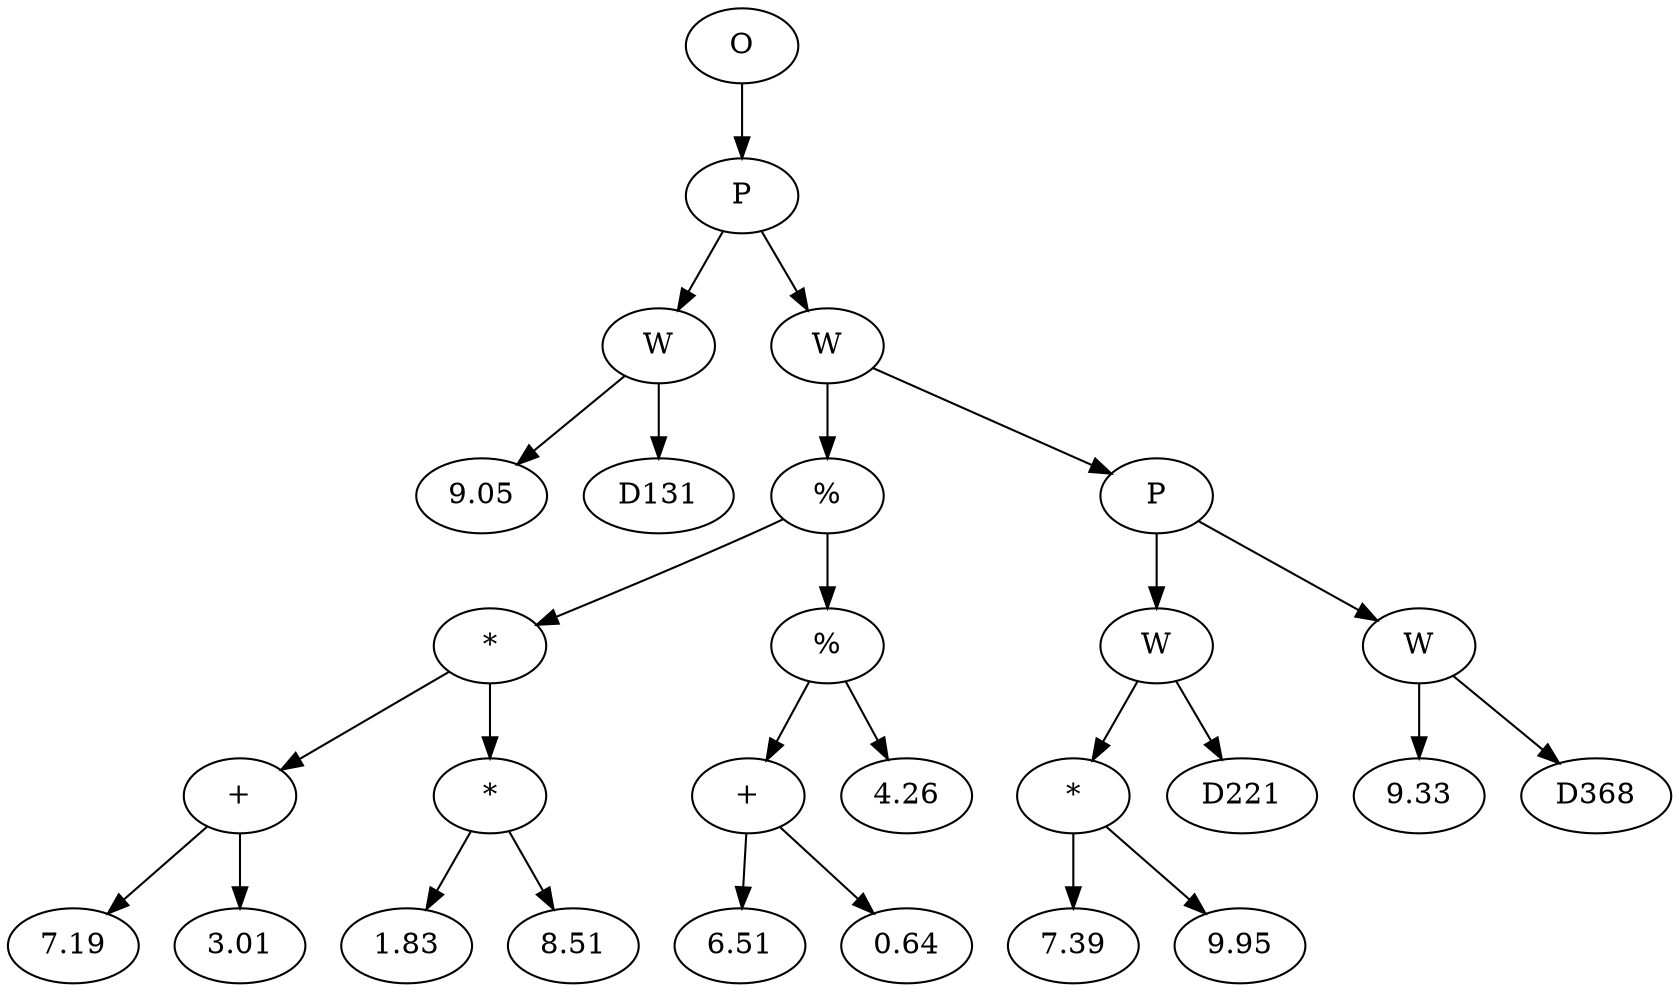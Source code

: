 // Tree
digraph {
	18051465 [label=O]
	18051466 [label=P]
	18051465 -> 18051466
	18051467 [label=W]
	18051466 -> 18051467
	18051468 [label=9.05]
	18051467 -> 18051468
	18051469 [label=D131]
	18051467 -> 18051469
	18051470 [label=W]
	18051466 -> 18051470
	18051471 [label="%"]
	18051470 -> 18051471
	18051472 [label="*"]
	18051471 -> 18051472
	18051473 [label="+"]
	18051472 -> 18051473
	18051474 [label=7.19]
	18051473 -> 18051474
	18051475 [label=3.01]
	18051473 -> 18051475
	18051476 [label="*"]
	18051472 -> 18051476
	18051477 [label=1.83]
	18051476 -> 18051477
	18051478 [label=8.51]
	18051476 -> 18051478
	18051479 [label="%"]
	18051471 -> 18051479
	18051480 [label="+"]
	18051479 -> 18051480
	18051481 [label=6.51]
	18051480 -> 18051481
	18051482 [label=0.64]
	18051480 -> 18051482
	18051483 [label=4.26]
	18051479 -> 18051483
	18051484 [label=P]
	18051470 -> 18051484
	18051485 [label=W]
	18051484 -> 18051485
	18051486 [label="*"]
	18051485 -> 18051486
	18051487 [label=7.39]
	18051486 -> 18051487
	18051488 [label=9.95]
	18051486 -> 18051488
	18051489 [label=D221]
	18051485 -> 18051489
	18051490 [label=W]
	18051484 -> 18051490
	18051491 [label=9.33]
	18051490 -> 18051491
	18051492 [label=D368]
	18051490 -> 18051492
}
